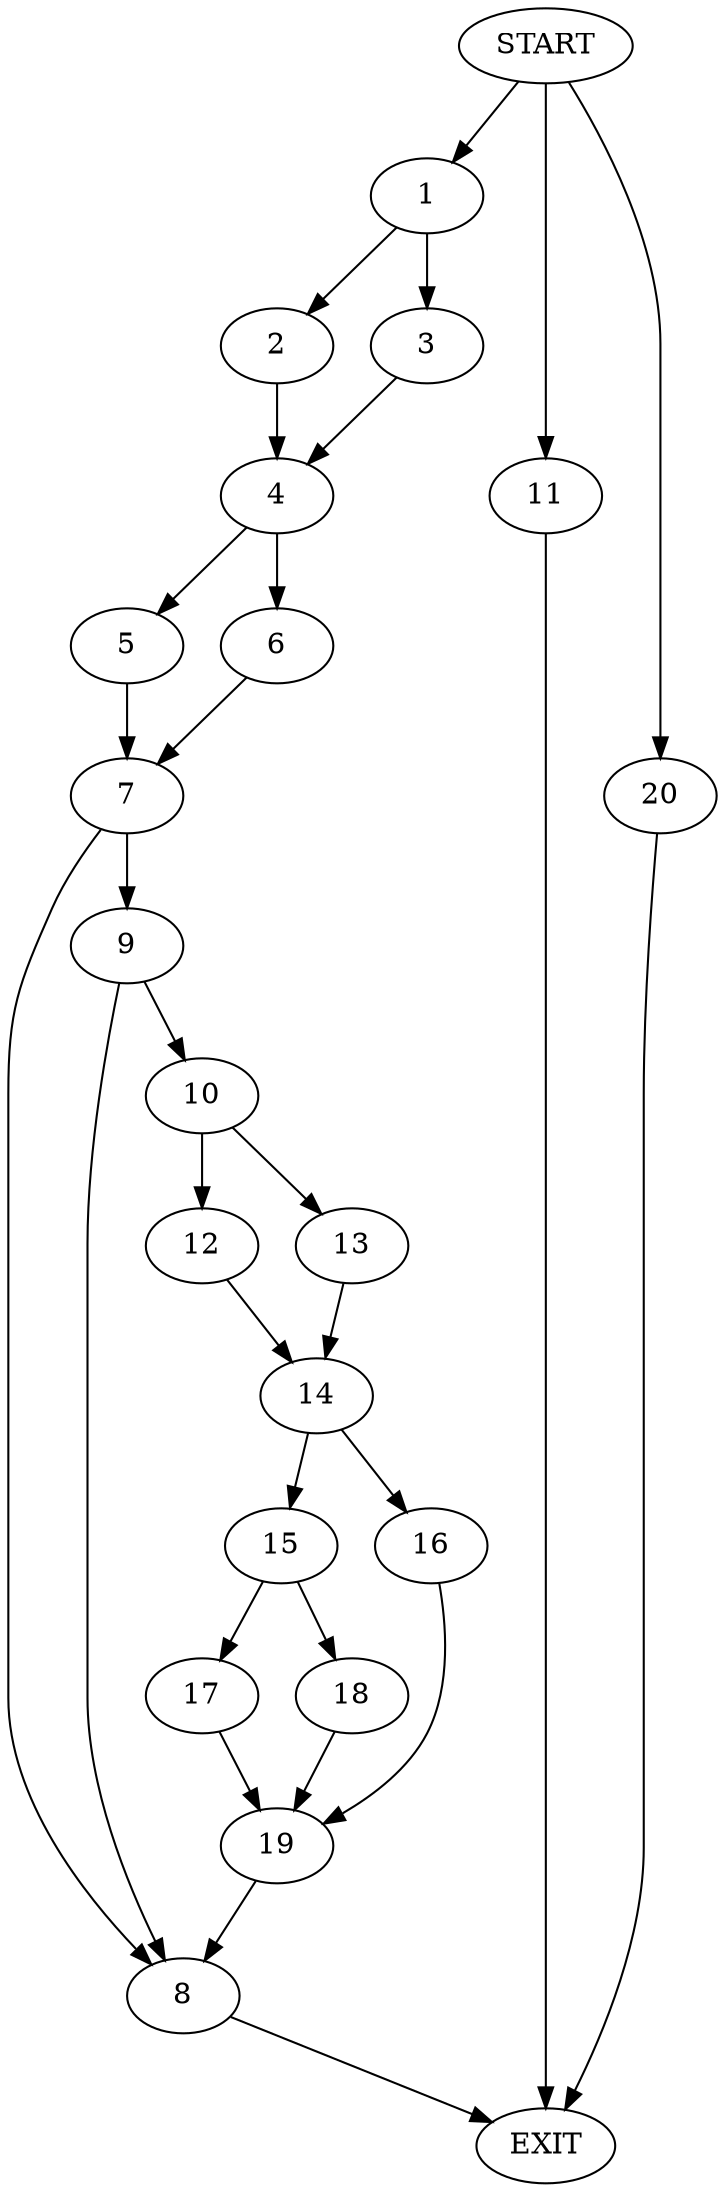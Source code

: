 digraph {
0 [label="START"]
21 [label="EXIT"]
0 -> 1
1 -> 2
1 -> 3
3 -> 4
2 -> 4
4 -> 5
4 -> 6
5 -> 7
6 -> 7
7 -> 8
7 -> 9
8 -> 21
9 -> 8
9 -> 10
0 -> 11
11 -> 21
10 -> 12
10 -> 13
12 -> 14
13 -> 14
14 -> 15
14 -> 16
15 -> 17
15 -> 18
16 -> 19
19 -> 8
17 -> 19
18 -> 19
0 -> 20
20 -> 21
}
